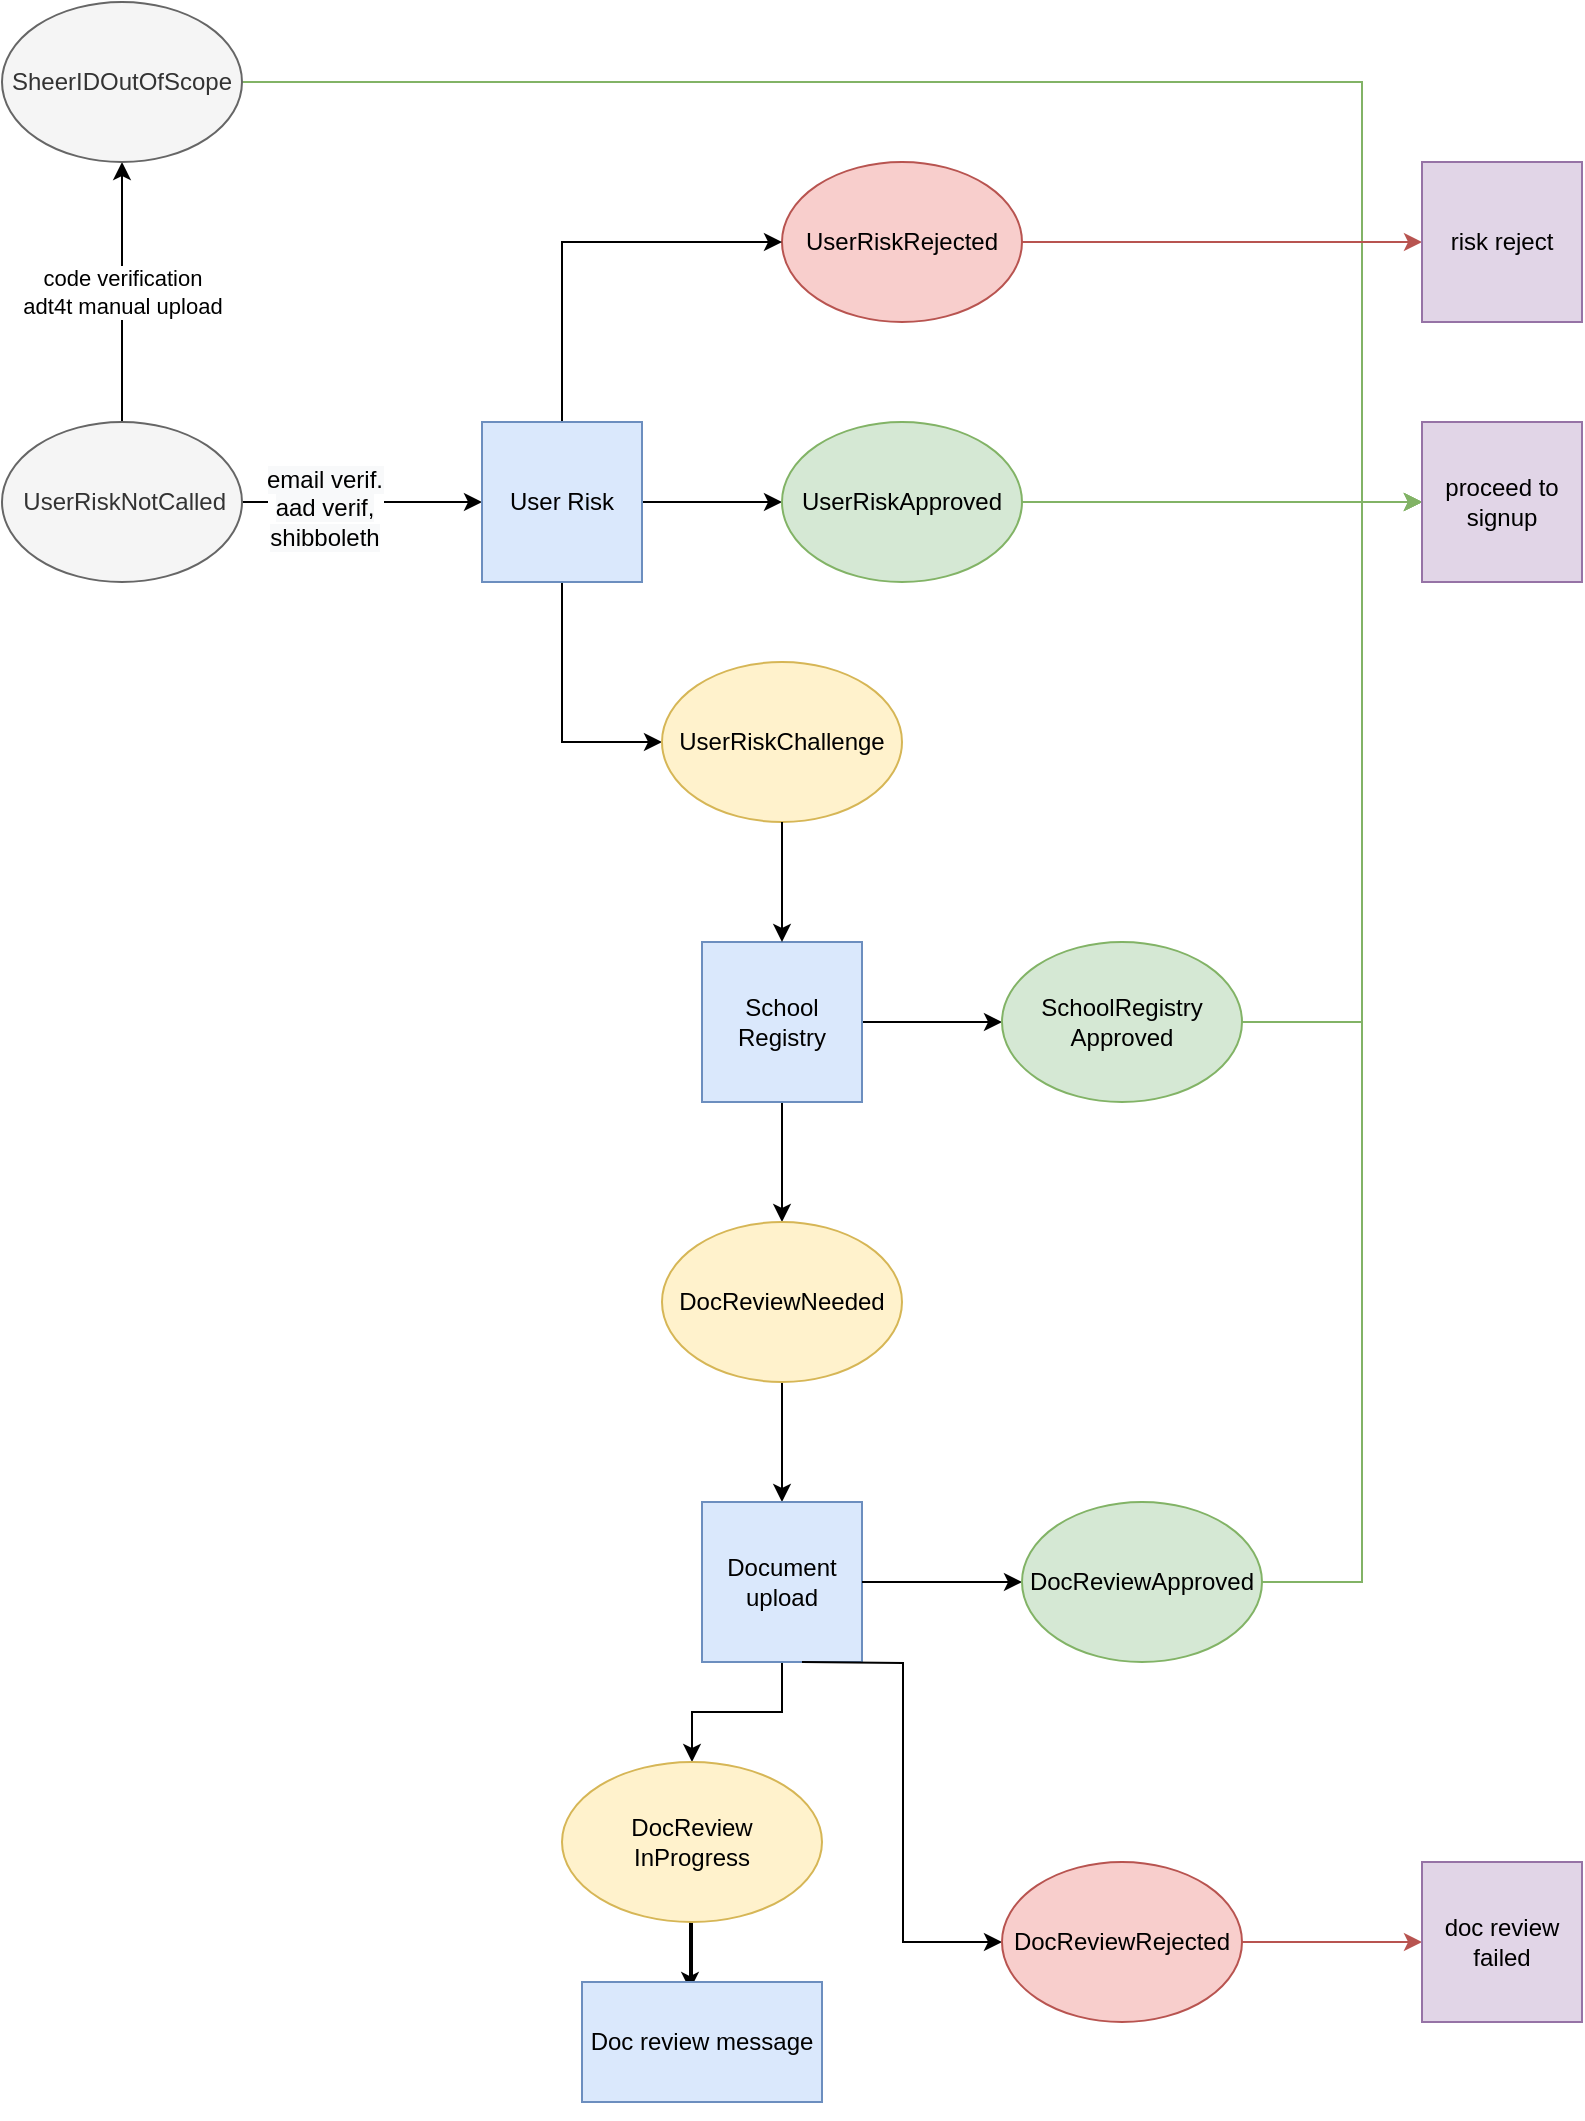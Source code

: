 <mxfile version="15.9.5" type="github">
  <diagram id="hXhxZQzzaWP0dfPxDaom" name="Page-1">
    <mxGraphModel dx="1422" dy="754" grid="1" gridSize="10" guides="1" tooltips="1" connect="1" arrows="1" fold="1" page="1" pageScale="1" pageWidth="850" pageHeight="1100" math="0" shadow="0">
      <root>
        <mxCell id="0" />
        <mxCell id="1" parent="0" />
        <mxCell id="Oe34ZR86a4oHpsQZYLKm-1" value="code verification&lt;br&gt;adt4t manual upload" style="edgeStyle=orthogonalEdgeStyle;rounded=0;orthogonalLoop=1;jettySize=auto;html=1;exitX=0.5;exitY=0;exitDx=0;exitDy=0;entryX=0.5;entryY=1;entryDx=0;entryDy=0;" parent="1" source="Oe34ZR86a4oHpsQZYLKm-4" target="Oe34ZR86a4oHpsQZYLKm-6" edge="1">
          <mxGeometry relative="1" as="geometry" />
        </mxCell>
        <mxCell id="Oe34ZR86a4oHpsQZYLKm-2" style="edgeStyle=orthogonalEdgeStyle;rounded=0;orthogonalLoop=1;jettySize=auto;html=1;exitX=1;exitY=0.5;exitDx=0;exitDy=0;" parent="1" source="Oe34ZR86a4oHpsQZYLKm-4" target="Oe34ZR86a4oHpsQZYLKm-12" edge="1">
          <mxGeometry relative="1" as="geometry" />
        </mxCell>
        <mxCell id="Oe34ZR86a4oHpsQZYLKm-3" value="&lt;span style=&quot;font-size: 12px ; background-color: rgb(248 , 249 , 250)&quot;&gt;email verif.&lt;/span&gt;&lt;br style=&quot;font-size: 12px ; background-color: rgb(248 , 249 , 250)&quot;&gt;&lt;span style=&quot;font-size: 12px ; background-color: rgb(248 , 249 , 250)&quot;&gt;aad verif,&lt;/span&gt;&lt;br style=&quot;font-size: 12px ; background-color: rgb(248 , 249 , 250)&quot;&gt;&lt;span style=&quot;font-size: 12px ; background-color: rgb(248 , 249 , 250)&quot;&gt;shibboleth&lt;br&gt;&lt;/span&gt;" style="edgeLabel;html=1;align=center;verticalAlign=middle;resizable=0;points=[];" parent="Oe34ZR86a4oHpsQZYLKm-2" vertex="1" connectable="0">
          <mxGeometry x="-0.318" y="-3" relative="1" as="geometry">
            <mxPoint as="offset" />
          </mxGeometry>
        </mxCell>
        <mxCell id="Oe34ZR86a4oHpsQZYLKm-4" value="&lt;p class=&quot;MsoListParagraph&quot; style=&quot;text-indent: -0.25in&quot;&gt;&amp;nbsp; &amp;nbsp; &amp;nbsp; &amp;nbsp; &amp;nbsp;UserRiskNotCalled&amp;nbsp;&lt;/p&gt;" style="ellipse;whiteSpace=wrap;html=1;fillColor=#f5f5f5;strokeColor=#666666;fontColor=#333333;" parent="1" vertex="1">
          <mxGeometry x="20" y="250" width="120" height="80" as="geometry" />
        </mxCell>
        <mxCell id="Oe34ZR86a4oHpsQZYLKm-5" style="edgeStyle=orthogonalEdgeStyle;rounded=0;orthogonalLoop=1;jettySize=auto;html=1;exitX=1;exitY=0.5;exitDx=0;exitDy=0;entryX=0;entryY=0.5;entryDx=0;entryDy=0;fillColor=#d5e8d4;strokeColor=#82b366;" parent="1" source="Oe34ZR86a4oHpsQZYLKm-6" target="Oe34ZR86a4oHpsQZYLKm-35" edge="1">
          <mxGeometry relative="1" as="geometry">
            <Array as="points">
              <mxPoint x="700" y="80" />
              <mxPoint x="700" y="290" />
            </Array>
          </mxGeometry>
        </mxCell>
        <mxCell id="Oe34ZR86a4oHpsQZYLKm-6" value="SheerIDOutOfScope&lt;br&gt;" style="ellipse;whiteSpace=wrap;html=1;fillColor=#f5f5f5;strokeColor=#666666;fontColor=#333333;" parent="1" vertex="1">
          <mxGeometry x="20" y="40" width="120" height="80" as="geometry" />
        </mxCell>
        <mxCell id="Oe34ZR86a4oHpsQZYLKm-7" style="edgeStyle=orthogonalEdgeStyle;rounded=0;orthogonalLoop=1;jettySize=auto;html=1;exitX=1;exitY=0.5;exitDx=0;exitDy=0;entryX=0;entryY=0.5;entryDx=0;entryDy=0;fillColor=#f8cecc;strokeColor=#b85450;" parent="1" source="Oe34ZR86a4oHpsQZYLKm-8" target="Oe34ZR86a4oHpsQZYLKm-36" edge="1">
          <mxGeometry relative="1" as="geometry">
            <mxPoint x="730.0" y="670" as="targetPoint" />
            <Array as="points" />
          </mxGeometry>
        </mxCell>
        <mxCell id="Oe34ZR86a4oHpsQZYLKm-8" value="UserRiskRejected" style="ellipse;whiteSpace=wrap;html=1;fillColor=#f8cecc;strokeColor=#b85450;" parent="1" vertex="1">
          <mxGeometry x="410" y="120" width="120" height="80" as="geometry" />
        </mxCell>
        <mxCell id="Oe34ZR86a4oHpsQZYLKm-9" style="edgeStyle=orthogonalEdgeStyle;rounded=0;orthogonalLoop=1;jettySize=auto;html=1;exitX=0.5;exitY=0;exitDx=0;exitDy=0;entryX=0;entryY=0.5;entryDx=0;entryDy=0;" parent="1" source="Oe34ZR86a4oHpsQZYLKm-12" target="Oe34ZR86a4oHpsQZYLKm-8" edge="1">
          <mxGeometry relative="1" as="geometry" />
        </mxCell>
        <mxCell id="Oe34ZR86a4oHpsQZYLKm-10" style="edgeStyle=orthogonalEdgeStyle;rounded=0;orthogonalLoop=1;jettySize=auto;html=1;exitX=1;exitY=0.5;exitDx=0;exitDy=0;entryX=0;entryY=0.5;entryDx=0;entryDy=0;" parent="1" source="Oe34ZR86a4oHpsQZYLKm-12" target="Oe34ZR86a4oHpsQZYLKm-14" edge="1">
          <mxGeometry relative="1" as="geometry" />
        </mxCell>
        <mxCell id="Oe34ZR86a4oHpsQZYLKm-11" style="edgeStyle=orthogonalEdgeStyle;rounded=0;orthogonalLoop=1;jettySize=auto;html=1;exitX=0.5;exitY=1;exitDx=0;exitDy=0;entryX=0;entryY=0.5;entryDx=0;entryDy=0;" parent="1" source="Oe34ZR86a4oHpsQZYLKm-12" target="Oe34ZR86a4oHpsQZYLKm-15" edge="1">
          <mxGeometry relative="1" as="geometry" />
        </mxCell>
        <mxCell id="Oe34ZR86a4oHpsQZYLKm-12" value="User Risk" style="whiteSpace=wrap;html=1;aspect=fixed;fillColor=#dae8fc;strokeColor=#6c8ebf;" parent="1" vertex="1">
          <mxGeometry x="260" y="250" width="80" height="80" as="geometry" />
        </mxCell>
        <mxCell id="Oe34ZR86a4oHpsQZYLKm-13" style="edgeStyle=orthogonalEdgeStyle;rounded=0;orthogonalLoop=1;jettySize=auto;html=1;exitX=1;exitY=0.5;exitDx=0;exitDy=0;entryX=0;entryY=0.5;entryDx=0;entryDy=0;fillColor=#d5e8d4;strokeColor=#82b366;" parent="1" source="Oe34ZR86a4oHpsQZYLKm-14" edge="1">
          <mxGeometry relative="1" as="geometry">
            <mxPoint x="730.0" y="290" as="targetPoint" />
          </mxGeometry>
        </mxCell>
        <mxCell id="Oe34ZR86a4oHpsQZYLKm-14" value="UserRiskApproved" style="ellipse;whiteSpace=wrap;html=1;fillColor=#d5e8d4;strokeColor=#82b366;" parent="1" vertex="1">
          <mxGeometry x="410" y="250" width="120" height="80" as="geometry" />
        </mxCell>
        <mxCell id="Oe34ZR86a4oHpsQZYLKm-15" value="UserRiskChallenge" style="ellipse;whiteSpace=wrap;html=1;fillColor=#fff2cc;strokeColor=#d6b656;" parent="1" vertex="1">
          <mxGeometry x="350" y="370" width="120" height="80" as="geometry" />
        </mxCell>
        <mxCell id="Oe34ZR86a4oHpsQZYLKm-16" style="edgeStyle=orthogonalEdgeStyle;rounded=0;orthogonalLoop=1;jettySize=auto;html=1;exitX=1;exitY=0.5;exitDx=0;exitDy=0;entryX=0;entryY=0.5;entryDx=0;entryDy=0;" parent="1" source="Oe34ZR86a4oHpsQZYLKm-18" target="Oe34ZR86a4oHpsQZYLKm-21" edge="1">
          <mxGeometry relative="1" as="geometry" />
        </mxCell>
        <mxCell id="Oe34ZR86a4oHpsQZYLKm-17" style="edgeStyle=orthogonalEdgeStyle;rounded=0;orthogonalLoop=1;jettySize=auto;html=1;exitX=0.5;exitY=1;exitDx=0;exitDy=0;entryX=0.5;entryY=0;entryDx=0;entryDy=0;" parent="1" source="Oe34ZR86a4oHpsQZYLKm-18" target="Oe34ZR86a4oHpsQZYLKm-23" edge="1">
          <mxGeometry relative="1" as="geometry" />
        </mxCell>
        <mxCell id="Oe34ZR86a4oHpsQZYLKm-18" value="School Registry" style="whiteSpace=wrap;html=1;aspect=fixed;fillColor=#dae8fc;strokeColor=#6c8ebf;" parent="1" vertex="1">
          <mxGeometry x="370" y="510" width="80" height="80" as="geometry" />
        </mxCell>
        <mxCell id="Oe34ZR86a4oHpsQZYLKm-19" value="" style="endArrow=classic;html=1;rounded=0;exitX=0.5;exitY=1;exitDx=0;exitDy=0;" parent="1" source="Oe34ZR86a4oHpsQZYLKm-15" target="Oe34ZR86a4oHpsQZYLKm-18" edge="1">
          <mxGeometry width="50" height="50" relative="1" as="geometry">
            <mxPoint x="430" y="570" as="sourcePoint" />
            <mxPoint x="480" y="520" as="targetPoint" />
          </mxGeometry>
        </mxCell>
        <mxCell id="Oe34ZR86a4oHpsQZYLKm-20" style="edgeStyle=orthogonalEdgeStyle;rounded=0;orthogonalLoop=1;jettySize=auto;html=1;exitX=1;exitY=0.5;exitDx=0;exitDy=0;fillColor=#d5e8d4;strokeColor=#82b366;" parent="1" source="Oe34ZR86a4oHpsQZYLKm-21" edge="1">
          <mxGeometry relative="1" as="geometry">
            <mxPoint x="730" y="290" as="targetPoint" />
            <Array as="points">
              <mxPoint x="700" y="550" />
              <mxPoint x="700" y="290" />
            </Array>
          </mxGeometry>
        </mxCell>
        <mxCell id="Oe34ZR86a4oHpsQZYLKm-21" value="SchoolRegistry&lt;br&gt;Approved" style="ellipse;whiteSpace=wrap;html=1;fillColor=#d5e8d4;strokeColor=#82b366;" parent="1" vertex="1">
          <mxGeometry x="520" y="510" width="120" height="80" as="geometry" />
        </mxCell>
        <mxCell id="Oe34ZR86a4oHpsQZYLKm-22" style="edgeStyle=orthogonalEdgeStyle;rounded=0;orthogonalLoop=1;jettySize=auto;html=1;exitX=0.5;exitY=1;exitDx=0;exitDy=0;entryX=0.5;entryY=0;entryDx=0;entryDy=0;" parent="1" source="Oe34ZR86a4oHpsQZYLKm-23" target="Oe34ZR86a4oHpsQZYLKm-25" edge="1">
          <mxGeometry relative="1" as="geometry" />
        </mxCell>
        <mxCell id="Oe34ZR86a4oHpsQZYLKm-23" value="DocReviewNeeded" style="ellipse;whiteSpace=wrap;html=1;fillColor=#fff2cc;strokeColor=#d6b656;" parent="1" vertex="1">
          <mxGeometry x="350" y="650" width="120" height="80" as="geometry" />
        </mxCell>
        <mxCell id="Oe34ZR86a4oHpsQZYLKm-24" style="edgeStyle=orthogonalEdgeStyle;rounded=0;orthogonalLoop=1;jettySize=auto;html=1;exitX=0.5;exitY=1;exitDx=0;exitDy=0;entryX=0.5;entryY=0;entryDx=0;entryDy=0;" parent="1" source="Oe34ZR86a4oHpsQZYLKm-25" target="Oe34ZR86a4oHpsQZYLKm-30" edge="1">
          <mxGeometry relative="1" as="geometry" />
        </mxCell>
        <mxCell id="Oe34ZR86a4oHpsQZYLKm-25" value="Document upload" style="whiteSpace=wrap;html=1;aspect=fixed;fillColor=#dae8fc;strokeColor=#6c8ebf;" parent="1" vertex="1">
          <mxGeometry x="370" y="790" width="80" height="80" as="geometry" />
        </mxCell>
        <mxCell id="Oe34ZR86a4oHpsQZYLKm-26" style="edgeStyle=orthogonalEdgeStyle;rounded=0;orthogonalLoop=1;jettySize=auto;html=1;exitX=1;exitY=0.5;exitDx=0;exitDy=0;entryX=0;entryY=0.5;entryDx=0;entryDy=0;" parent="1" source="Oe34ZR86a4oHpsQZYLKm-25" target="Oe34ZR86a4oHpsQZYLKm-32" edge="1">
          <mxGeometry relative="1" as="geometry" />
        </mxCell>
        <mxCell id="Oe34ZR86a4oHpsQZYLKm-27" style="edgeStyle=orthogonalEdgeStyle;rounded=0;orthogonalLoop=1;jettySize=auto;html=1;entryX=0;entryY=0.5;entryDx=0;entryDy=0;" parent="1" target="Oe34ZR86a4oHpsQZYLKm-34" edge="1">
          <mxGeometry relative="1" as="geometry">
            <mxPoint x="420" y="870" as="sourcePoint" />
          </mxGeometry>
        </mxCell>
        <mxCell id="Oe34ZR86a4oHpsQZYLKm-28" style="edgeStyle=orthogonalEdgeStyle;rounded=0;orthogonalLoop=1;jettySize=auto;html=1;exitX=0.5;exitY=1;exitDx=0;exitDy=0;entryX=0.45;entryY=0.067;entryDx=0;entryDy=0;entryPerimeter=0;" parent="1" source="Oe34ZR86a4oHpsQZYLKm-30" target="Oe34ZR86a4oHpsQZYLKm-37" edge="1">
          <mxGeometry relative="1" as="geometry" />
        </mxCell>
        <mxCell id="Oe34ZR86a4oHpsQZYLKm-29" value="" style="edgeStyle=orthogonalEdgeStyle;rounded=0;orthogonalLoop=1;jettySize=auto;html=1;" parent="1" source="Oe34ZR86a4oHpsQZYLKm-30" edge="1">
          <mxGeometry relative="1" as="geometry">
            <mxPoint x="410" y="1090" as="targetPoint" />
          </mxGeometry>
        </mxCell>
        <mxCell id="Oe34ZR86a4oHpsQZYLKm-30" value="DocReview&lt;br&gt;InProgress" style="ellipse;whiteSpace=wrap;html=1;fillColor=#fff2cc;strokeColor=#d6b656;" parent="1" vertex="1">
          <mxGeometry x="300" y="920" width="130" height="80" as="geometry" />
        </mxCell>
        <mxCell id="Oe34ZR86a4oHpsQZYLKm-31" style="edgeStyle=orthogonalEdgeStyle;rounded=0;orthogonalLoop=1;jettySize=auto;html=1;exitX=1;exitY=0.5;exitDx=0;exitDy=0;entryX=0;entryY=0.5;entryDx=0;entryDy=0;fillColor=#d5e8d4;strokeColor=#82b366;" parent="1" source="Oe34ZR86a4oHpsQZYLKm-32" edge="1">
          <mxGeometry relative="1" as="geometry">
            <mxPoint x="730.0" y="290" as="targetPoint" />
            <Array as="points">
              <mxPoint x="700" y="830" />
              <mxPoint x="700" y="290" />
            </Array>
          </mxGeometry>
        </mxCell>
        <mxCell id="Oe34ZR86a4oHpsQZYLKm-32" value="DocReviewApproved" style="ellipse;whiteSpace=wrap;html=1;fillColor=#d5e8d4;strokeColor=#82b366;" parent="1" vertex="1">
          <mxGeometry x="530" y="790" width="120" height="80" as="geometry" />
        </mxCell>
        <mxCell id="Oe34ZR86a4oHpsQZYLKm-33" style="edgeStyle=orthogonalEdgeStyle;rounded=0;orthogonalLoop=1;jettySize=auto;html=1;exitX=1;exitY=0.5;exitDx=0;exitDy=0;fillColor=#f8cecc;strokeColor=#b85450;" parent="1" source="Oe34ZR86a4oHpsQZYLKm-34" target="Oe34ZR86a4oHpsQZYLKm-38" edge="1">
          <mxGeometry relative="1" as="geometry">
            <mxPoint x="750" y="840" as="targetPoint" />
            <Array as="points">
              <mxPoint x="670" y="1010" />
              <mxPoint x="670" y="1010" />
            </Array>
          </mxGeometry>
        </mxCell>
        <mxCell id="Oe34ZR86a4oHpsQZYLKm-34" value="DocReviewRejected" style="ellipse;whiteSpace=wrap;html=1;fillColor=#f8cecc;strokeColor=#b85450;" parent="1" vertex="1">
          <mxGeometry x="520" y="970" width="120" height="80" as="geometry" />
        </mxCell>
        <mxCell id="Oe34ZR86a4oHpsQZYLKm-35" value="proceed to signup" style="whiteSpace=wrap;html=1;aspect=fixed;fillColor=#e1d5e7;strokeColor=#9673a6;" parent="1" vertex="1">
          <mxGeometry x="730" y="250" width="80" height="80" as="geometry" />
        </mxCell>
        <mxCell id="Oe34ZR86a4oHpsQZYLKm-36" value="risk reject" style="whiteSpace=wrap;html=1;aspect=fixed;fillColor=#e1d5e7;strokeColor=#9673a6;" parent="1" vertex="1">
          <mxGeometry x="730" y="120" width="80" height="80" as="geometry" />
        </mxCell>
        <mxCell id="Oe34ZR86a4oHpsQZYLKm-37" value="Doc review message" style="rounded=0;whiteSpace=wrap;html=1;fillColor=#dae8fc;strokeColor=#6c8ebf;" parent="1" vertex="1">
          <mxGeometry x="310" y="1030" width="120" height="60" as="geometry" />
        </mxCell>
        <mxCell id="Oe34ZR86a4oHpsQZYLKm-38" value="doc review failed" style="whiteSpace=wrap;html=1;aspect=fixed;fillColor=#e1d5e7;strokeColor=#9673a6;" parent="1" vertex="1">
          <mxGeometry x="730" y="970" width="80" height="80" as="geometry" />
        </mxCell>
      </root>
    </mxGraphModel>
  </diagram>
</mxfile>
